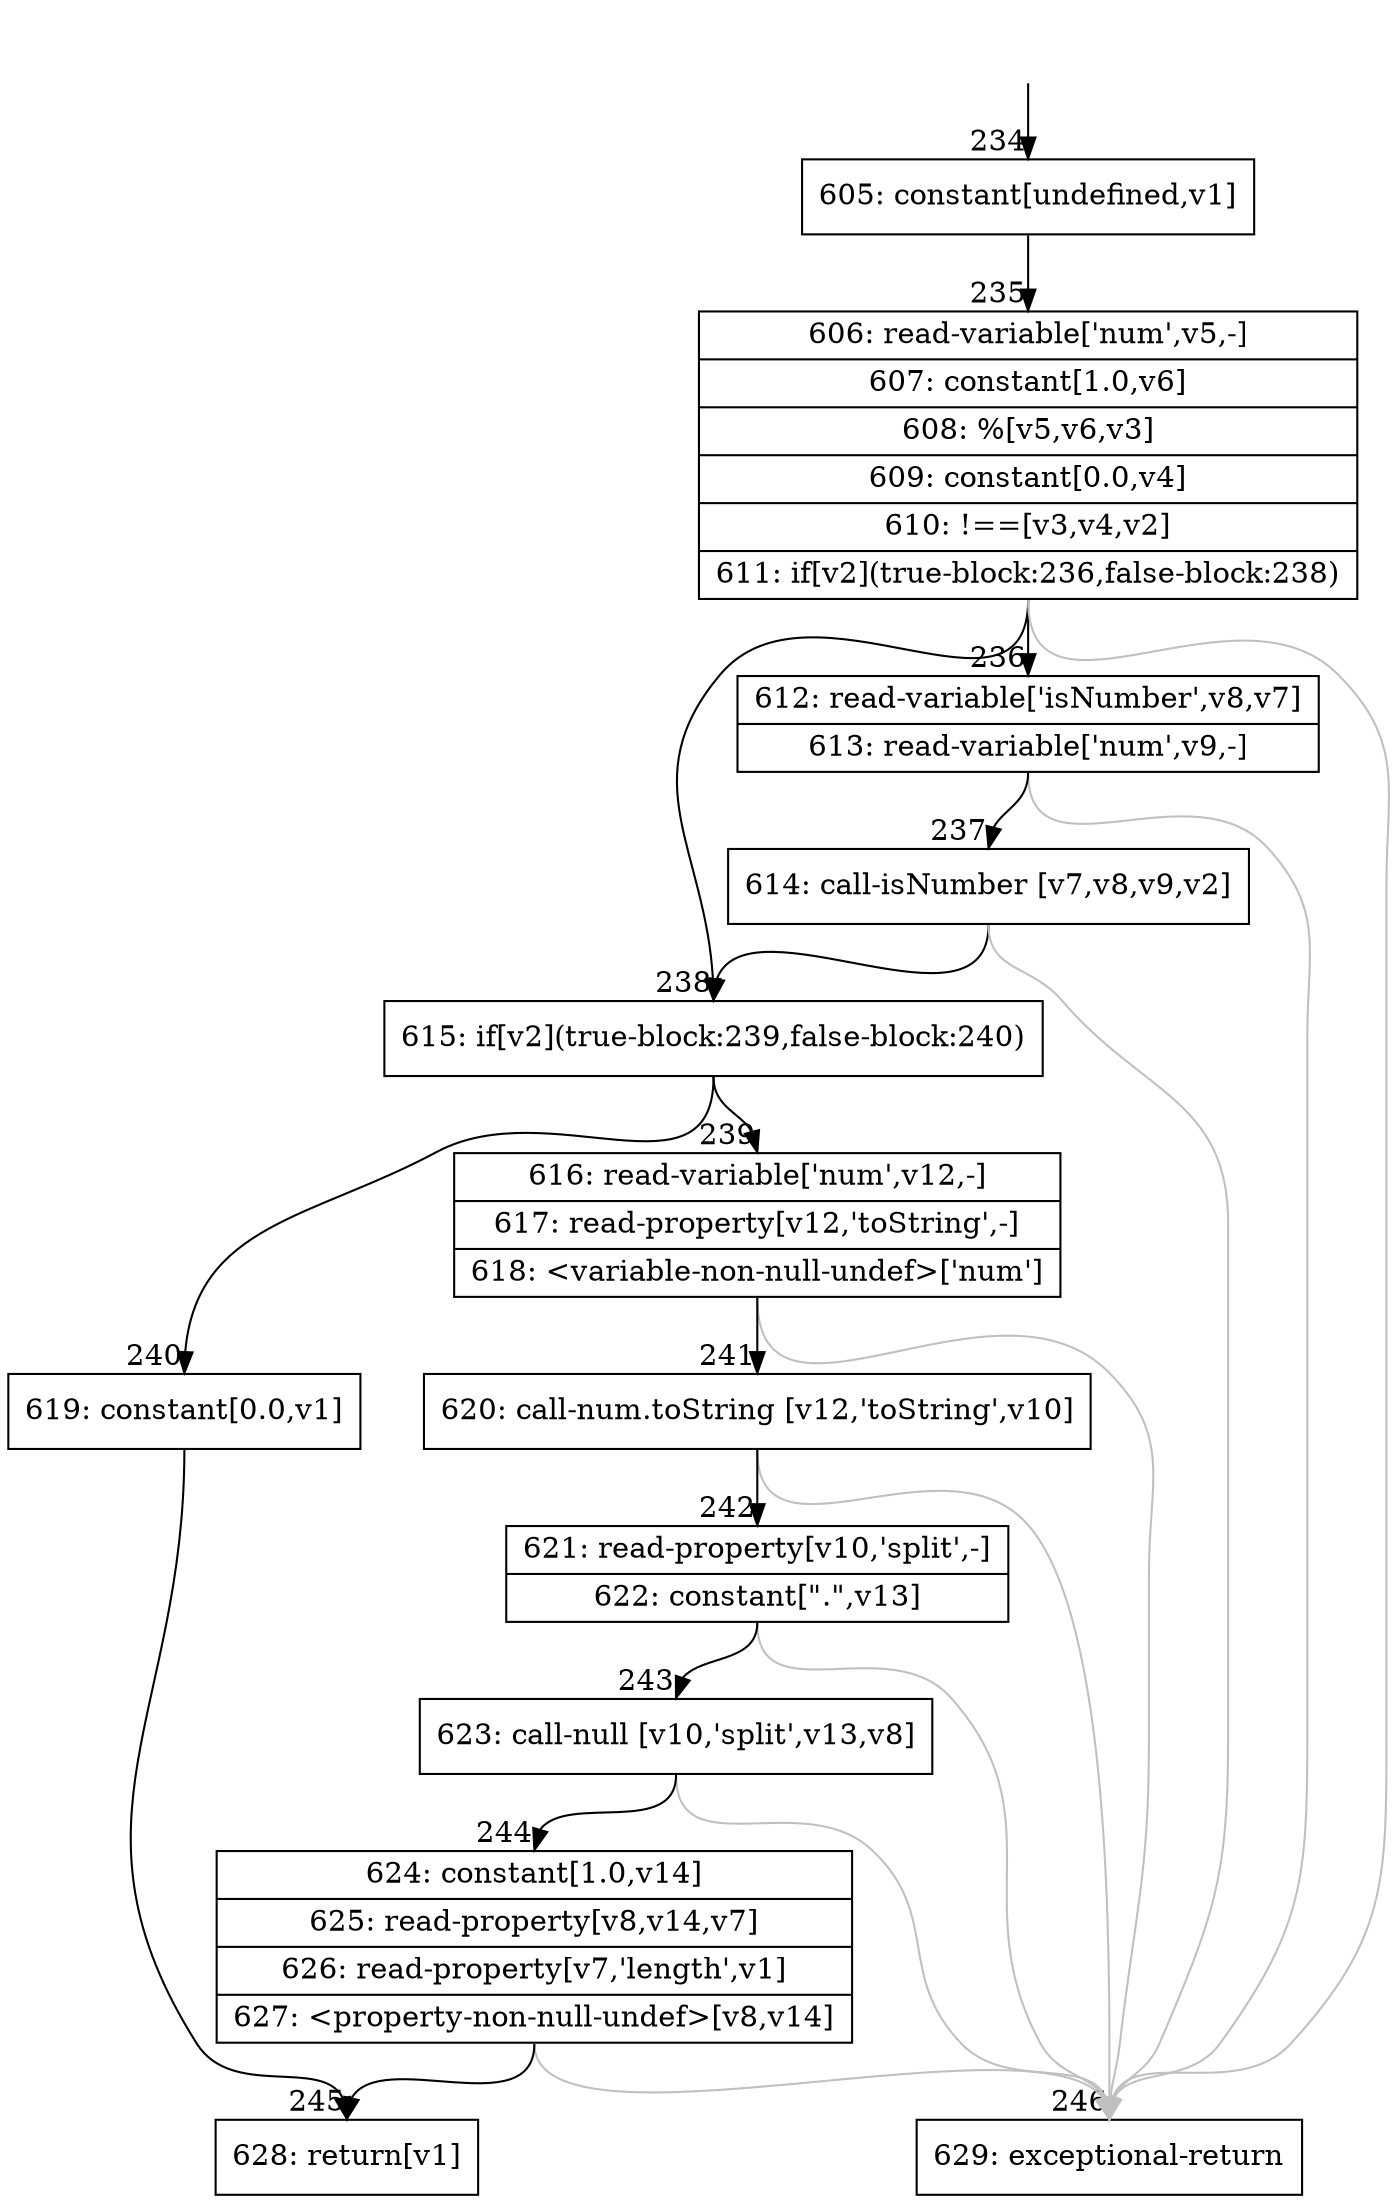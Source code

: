 digraph {
rankdir="TD"
BB_entry29[shape=none,label=""];
BB_entry29 -> BB234 [tailport=s, headport=n, headlabel="    234"]
BB234 [shape=record label="{605: constant[undefined,v1]}" ] 
BB234 -> BB235 [tailport=s, headport=n, headlabel="      235"]
BB235 [shape=record label="{606: read-variable['num',v5,-]|607: constant[1.0,v6]|608: %[v5,v6,v3]|609: constant[0.0,v4]|610: !==[v3,v4,v2]|611: if[v2](true-block:236,false-block:238)}" ] 
BB235 -> BB238 [tailport=s, headport=n, headlabel="      238"]
BB235 -> BB236 [tailport=s, headport=n, headlabel="      236"]
BB235 -> BB246 [tailport=s, headport=n, color=gray, headlabel="      246"]
BB236 [shape=record label="{612: read-variable['isNumber',v8,v7]|613: read-variable['num',v9,-]}" ] 
BB236 -> BB237 [tailport=s, headport=n, headlabel="      237"]
BB236 -> BB246 [tailport=s, headport=n, color=gray]
BB237 [shape=record label="{614: call-isNumber [v7,v8,v9,v2]}" ] 
BB237 -> BB238 [tailport=s, headport=n]
BB237 -> BB246 [tailport=s, headport=n, color=gray]
BB238 [shape=record label="{615: if[v2](true-block:239,false-block:240)}" ] 
BB238 -> BB239 [tailport=s, headport=n, headlabel="      239"]
BB238 -> BB240 [tailport=s, headport=n, headlabel="      240"]
BB239 [shape=record label="{616: read-variable['num',v12,-]|617: read-property[v12,'toString',-]|618: \<variable-non-null-undef\>['num']}" ] 
BB239 -> BB241 [tailport=s, headport=n, headlabel="      241"]
BB239 -> BB246 [tailport=s, headport=n, color=gray]
BB240 [shape=record label="{619: constant[0.0,v1]}" ] 
BB240 -> BB245 [tailport=s, headport=n, headlabel="      245"]
BB241 [shape=record label="{620: call-num.toString [v12,'toString',v10]}" ] 
BB241 -> BB242 [tailport=s, headport=n, headlabel="      242"]
BB241 -> BB246 [tailport=s, headport=n, color=gray]
BB242 [shape=record label="{621: read-property[v10,'split',-]|622: constant[\".\",v13]}" ] 
BB242 -> BB243 [tailport=s, headport=n, headlabel="      243"]
BB242 -> BB246 [tailport=s, headport=n, color=gray]
BB243 [shape=record label="{623: call-null [v10,'split',v13,v8]}" ] 
BB243 -> BB244 [tailport=s, headport=n, headlabel="      244"]
BB243 -> BB246 [tailport=s, headport=n, color=gray]
BB244 [shape=record label="{624: constant[1.0,v14]|625: read-property[v8,v14,v7]|626: read-property[v7,'length',v1]|627: \<property-non-null-undef\>[v8,v14]}" ] 
BB244 -> BB245 [tailport=s, headport=n]
BB244 -> BB246 [tailport=s, headport=n, color=gray]
BB245 [shape=record label="{628: return[v1]}" ] 
BB246 [shape=record label="{629: exceptional-return}" ] 
//#$~ 334
}

